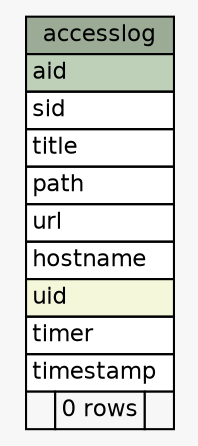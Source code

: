 // dot 2.30.1 on Mac OS X 10.8.3
// SchemaSpy rev 590
digraph "accesslog" {
  graph [
    rankdir="RL"
    bgcolor="#f7f7f7"
    nodesep="0.18"
    ranksep="0.46"
    fontname="Helvetica"
    fontsize="11"
  ];
  node [
    fontname="Helvetica"
    fontsize="11"
    shape="plaintext"
  ];
  edge [
    arrowsize="0.8"
  ];
  "accesslog" [
    label=<
    <TABLE BORDER="0" CELLBORDER="1" CELLSPACING="0" BGCOLOR="#ffffff">
      <TR><TD COLSPAN="3" BGCOLOR="#9bab96" ALIGN="CENTER">accesslog</TD></TR>
      <TR><TD PORT="aid" COLSPAN="3" BGCOLOR="#bed1b8" ALIGN="LEFT">aid</TD></TR>
      <TR><TD PORT="sid" COLSPAN="3" ALIGN="LEFT">sid</TD></TR>
      <TR><TD PORT="title" COLSPAN="3" ALIGN="LEFT">title</TD></TR>
      <TR><TD PORT="path" COLSPAN="3" ALIGN="LEFT">path</TD></TR>
      <TR><TD PORT="url" COLSPAN="3" ALIGN="LEFT">url</TD></TR>
      <TR><TD PORT="hostname" COLSPAN="3" ALIGN="LEFT">hostname</TD></TR>
      <TR><TD PORT="uid" COLSPAN="3" BGCOLOR="#f4f7da" ALIGN="LEFT">uid</TD></TR>
      <TR><TD PORT="timer" COLSPAN="3" ALIGN="LEFT">timer</TD></TR>
      <TR><TD PORT="timestamp" COLSPAN="3" ALIGN="LEFT">timestamp</TD></TR>
      <TR><TD ALIGN="LEFT" BGCOLOR="#f7f7f7">  </TD><TD ALIGN="RIGHT" BGCOLOR="#f7f7f7">0 rows</TD><TD ALIGN="RIGHT" BGCOLOR="#f7f7f7">  </TD></TR>
    </TABLE>>
    URL="tables/accesslog.html"
    tooltip="accesslog"
  ];
}
